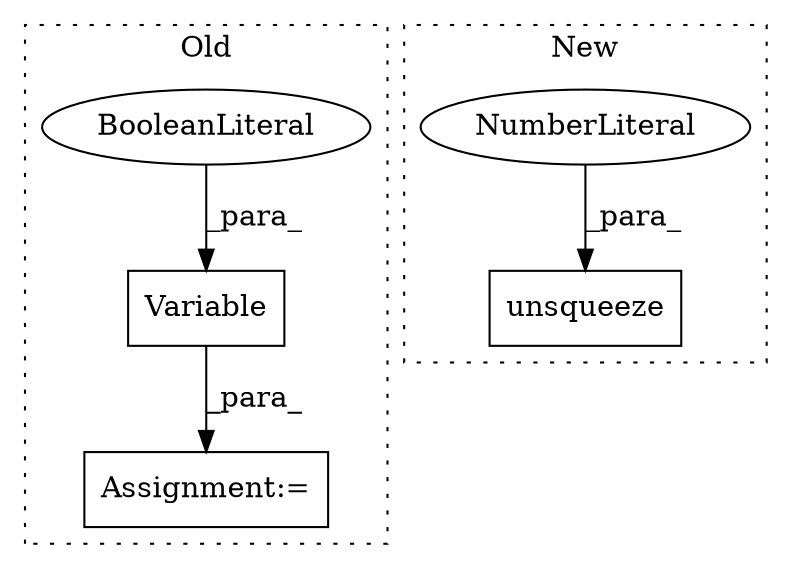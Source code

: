 digraph G {
subgraph cluster0 {
1 [label="Variable" a="32" s="6011,6038" l="9,1" shape="box"];
4 [label="Assignment:=" a="7" s="6010" l="1" shape="box"];
5 [label="BooleanLiteral" a="9" s="6034" l="4" shape="ellipse"];
label = "Old";
style="dotted";
}
subgraph cluster1 {
2 [label="unsqueeze" a="32" s="5599,5610" l="10,1" shape="box"];
3 [label="NumberLiteral" a="34" s="5609" l="1" shape="ellipse"];
label = "New";
style="dotted";
}
1 -> 4 [label="_para_"];
3 -> 2 [label="_para_"];
5 -> 1 [label="_para_"];
}